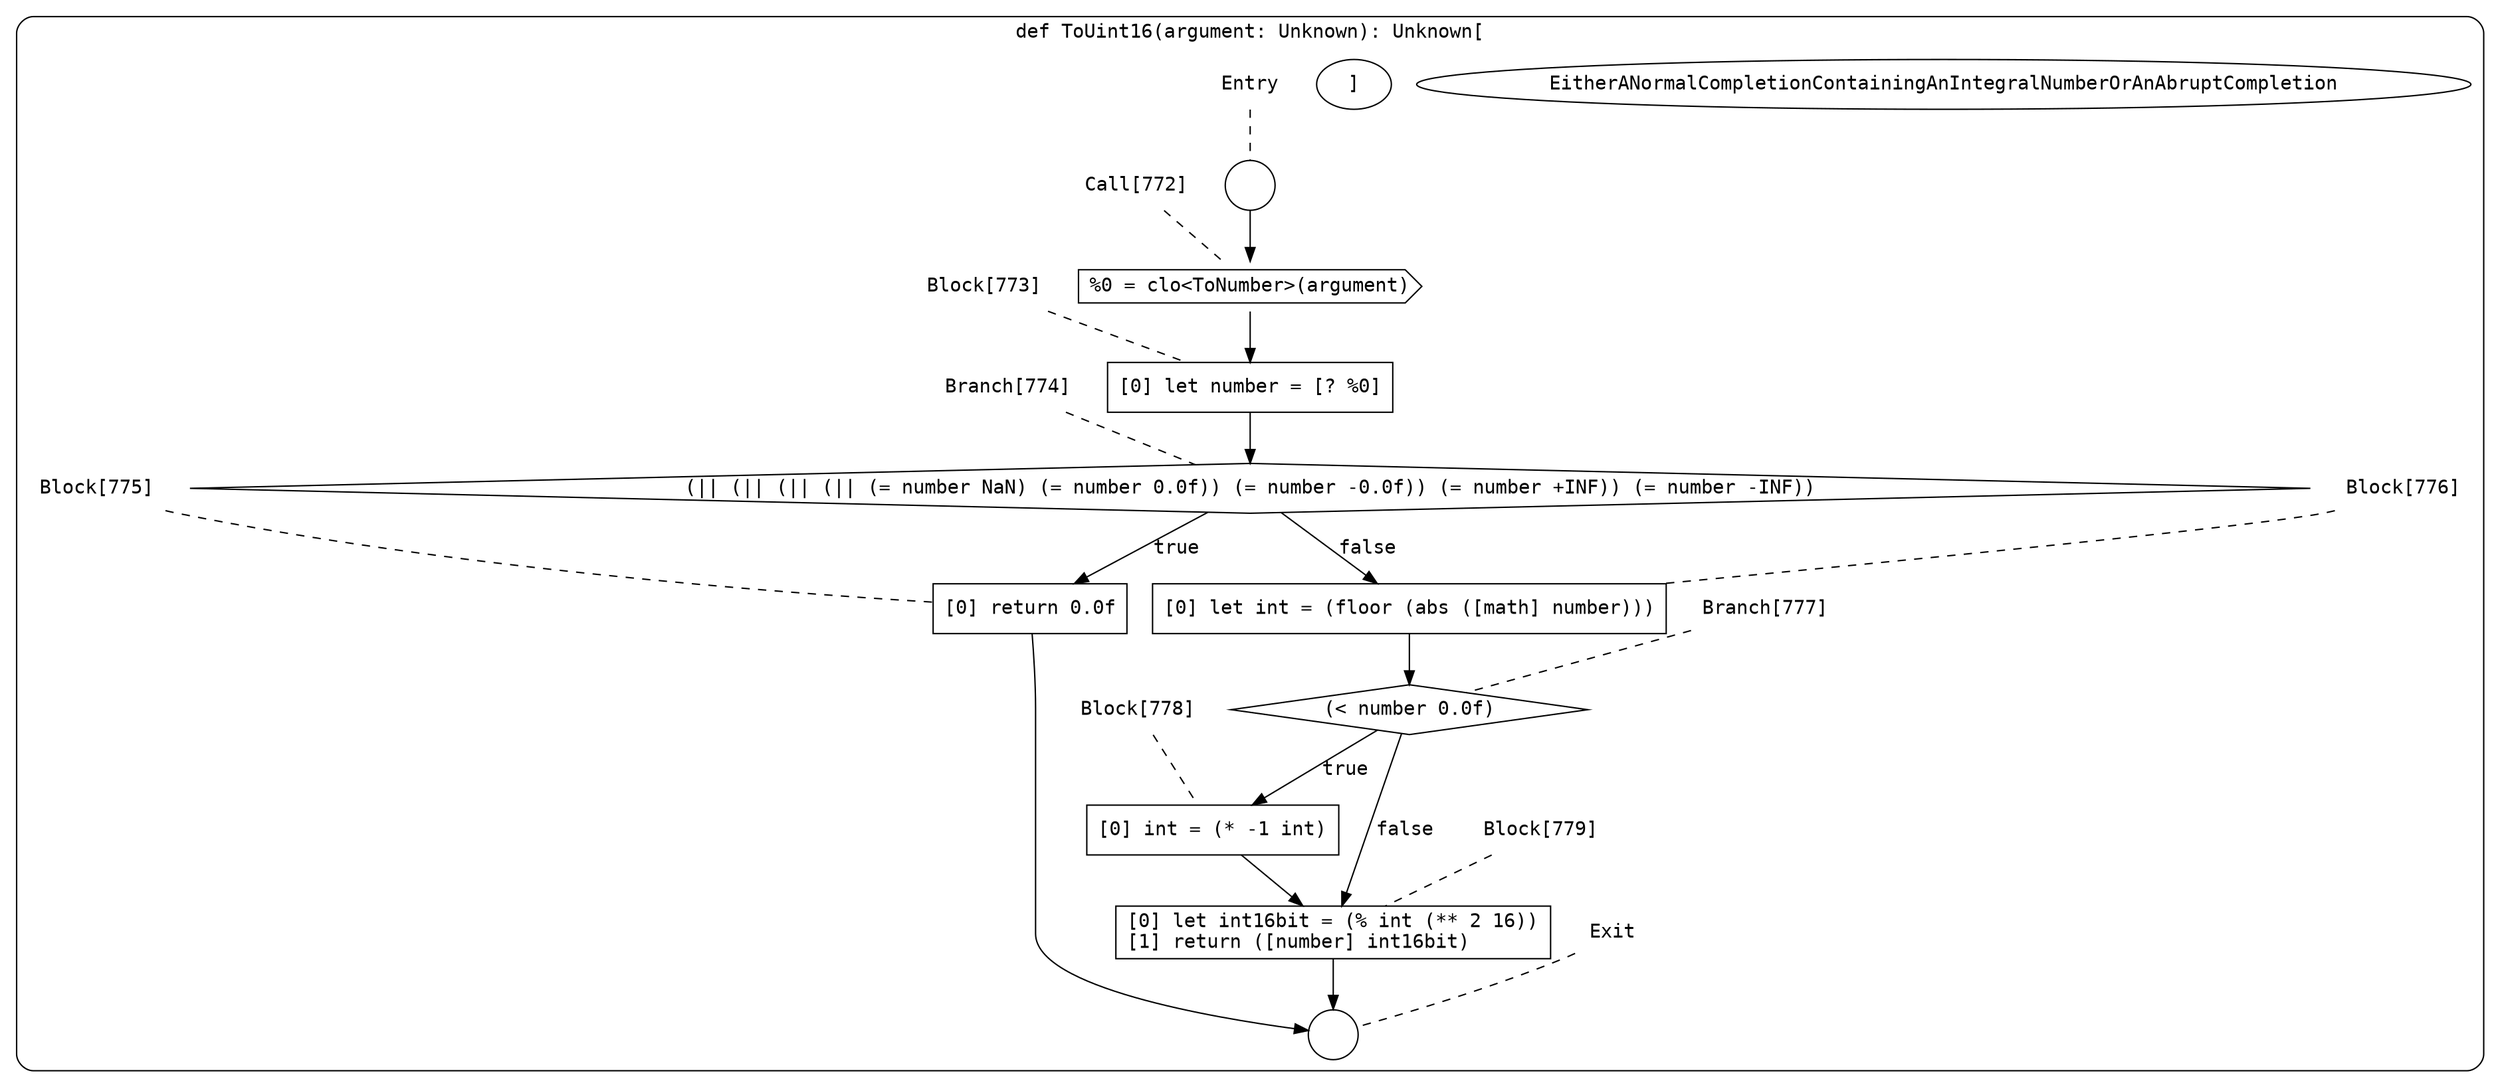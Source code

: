 digraph {
  graph [fontname = "Consolas"]
  node [fontname = "Consolas"]
  edge [fontname = "Consolas"]
  subgraph cluster102 {
    label = "def ToUint16(argument: Unknown): Unknown["EitherANormalCompletionContainingAnIntegralNumberOrAnAbruptCompletion"]"
    style = rounded
    cluster102_entry_name [shape=none, label=<<font color="black">Entry</font>>]
    cluster102_entry_name -> cluster102_entry [arrowhead=none, color="black", style=dashed]
    cluster102_entry [shape=circle label=" " color="black" fillcolor="white" style=filled]
    cluster102_entry -> node772 [color="black"]
    cluster102_exit_name [shape=none, label=<<font color="black">Exit</font>>]
    cluster102_exit_name -> cluster102_exit [arrowhead=none, color="black", style=dashed]
    cluster102_exit [shape=circle label=" " color="black" fillcolor="white" style=filled]
    node772_name [shape=none, label=<<font color="black">Call[772]</font>>]
    node772_name -> node772 [arrowhead=none, color="black", style=dashed]
    node772 [shape=cds, label=<<font color="black">%0 = clo&lt;ToNumber&gt;(argument)</font>> color="black" fillcolor="white", style=filled]
    node772 -> node773 [color="black"]
    node773_name [shape=none, label=<<font color="black">Block[773]</font>>]
    node773_name -> node773 [arrowhead=none, color="black", style=dashed]
    node773 [shape=box, label=<<font color="black">[0] let number = [? %0]<BR ALIGN="LEFT"/></font>> color="black" fillcolor="white", style=filled]
    node773 -> node774 [color="black"]
    node774_name [shape=none, label=<<font color="black">Branch[774]</font>>]
    node774_name -> node774 [arrowhead=none, color="black", style=dashed]
    node774 [shape=diamond, label=<<font color="black">(|| (|| (|| (|| (= number NaN) (= number 0.0f)) (= number -0.0f)) (= number +INF)) (= number -INF))</font>> color="black" fillcolor="white", style=filled]
    node774 -> node775 [label=<<font color="black">true</font>> color="black"]
    node774 -> node776 [label=<<font color="black">false</font>> color="black"]
    node775_name [shape=none, label=<<font color="black">Block[775]</font>>]
    node775_name -> node775 [arrowhead=none, color="black", style=dashed]
    node775 [shape=box, label=<<font color="black">[0] return 0.0f<BR ALIGN="LEFT"/></font>> color="black" fillcolor="white", style=filled]
    node775 -> cluster102_exit [color="black"]
    node776_name [shape=none, label=<<font color="black">Block[776]</font>>]
    node776_name -> node776 [arrowhead=none, color="black", style=dashed]
    node776 [shape=box, label=<<font color="black">[0] let int = (floor (abs ([math] number)))<BR ALIGN="LEFT"/></font>> color="black" fillcolor="white", style=filled]
    node776 -> node777 [color="black"]
    node777_name [shape=none, label=<<font color="black">Branch[777]</font>>]
    node777_name -> node777 [arrowhead=none, color="black", style=dashed]
    node777 [shape=diamond, label=<<font color="black">(&lt; number 0.0f)</font>> color="black" fillcolor="white", style=filled]
    node777 -> node778 [label=<<font color="black">true</font>> color="black"]
    node777 -> node779 [label=<<font color="black">false</font>> color="black"]
    node778_name [shape=none, label=<<font color="black">Block[778]</font>>]
    node778_name -> node778 [arrowhead=none, color="black", style=dashed]
    node778 [shape=box, label=<<font color="black">[0] int = (* -1 int)<BR ALIGN="LEFT"/></font>> color="black" fillcolor="white", style=filled]
    node778 -> node779 [color="black"]
    node779_name [shape=none, label=<<font color="black">Block[779]</font>>]
    node779_name -> node779 [arrowhead=none, color="black", style=dashed]
    node779 [shape=box, label=<<font color="black">[0] let int16bit = (% int (** 2 16))<BR ALIGN="LEFT"/>[1] return ([number] int16bit)<BR ALIGN="LEFT"/></font>> color="black" fillcolor="white", style=filled]
    node779 -> cluster102_exit [color="black"]
  }
}